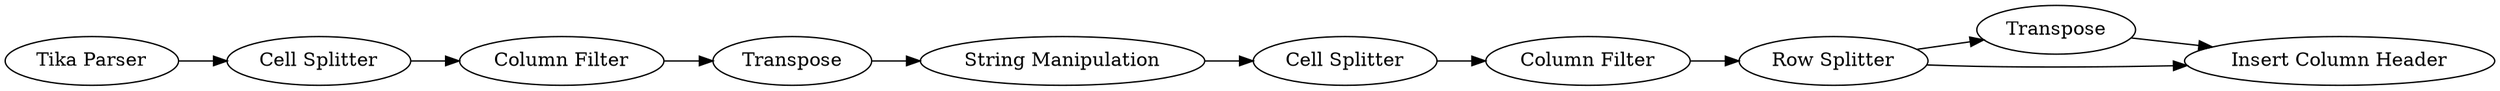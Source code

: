 digraph {
	"5500813537865933860_13" [label=Transpose]
	"5500813537865933860_6" [label=Transpose]
	"5500813537865933860_10" [label="Insert Column Header"]
	"5500813537865933860_8" [label="Cell Splitter"]
	"5500813537865933860_9" [label="Column Filter"]
	"5500813537865933860_12" [label="Row Splitter"]
	"5500813537865933860_1" [label="Tika Parser"]
	"5500813537865933860_7" [label="Column Filter"]
	"5500813537865933860_4" [label="Cell Splitter"]
	"5500813537865933860_14" [label="String Manipulation"]
	"5500813537865933860_12" -> "5500813537865933860_10"
	"5500813537865933860_7" -> "5500813537865933860_6"
	"5500813537865933860_8" -> "5500813537865933860_9"
	"5500813537865933860_6" -> "5500813537865933860_14"
	"5500813537865933860_14" -> "5500813537865933860_8"
	"5500813537865933860_9" -> "5500813537865933860_12"
	"5500813537865933860_12" -> "5500813537865933860_13"
	"5500813537865933860_1" -> "5500813537865933860_4"
	"5500813537865933860_4" -> "5500813537865933860_7"
	"5500813537865933860_13" -> "5500813537865933860_10"
	rankdir=LR
}
